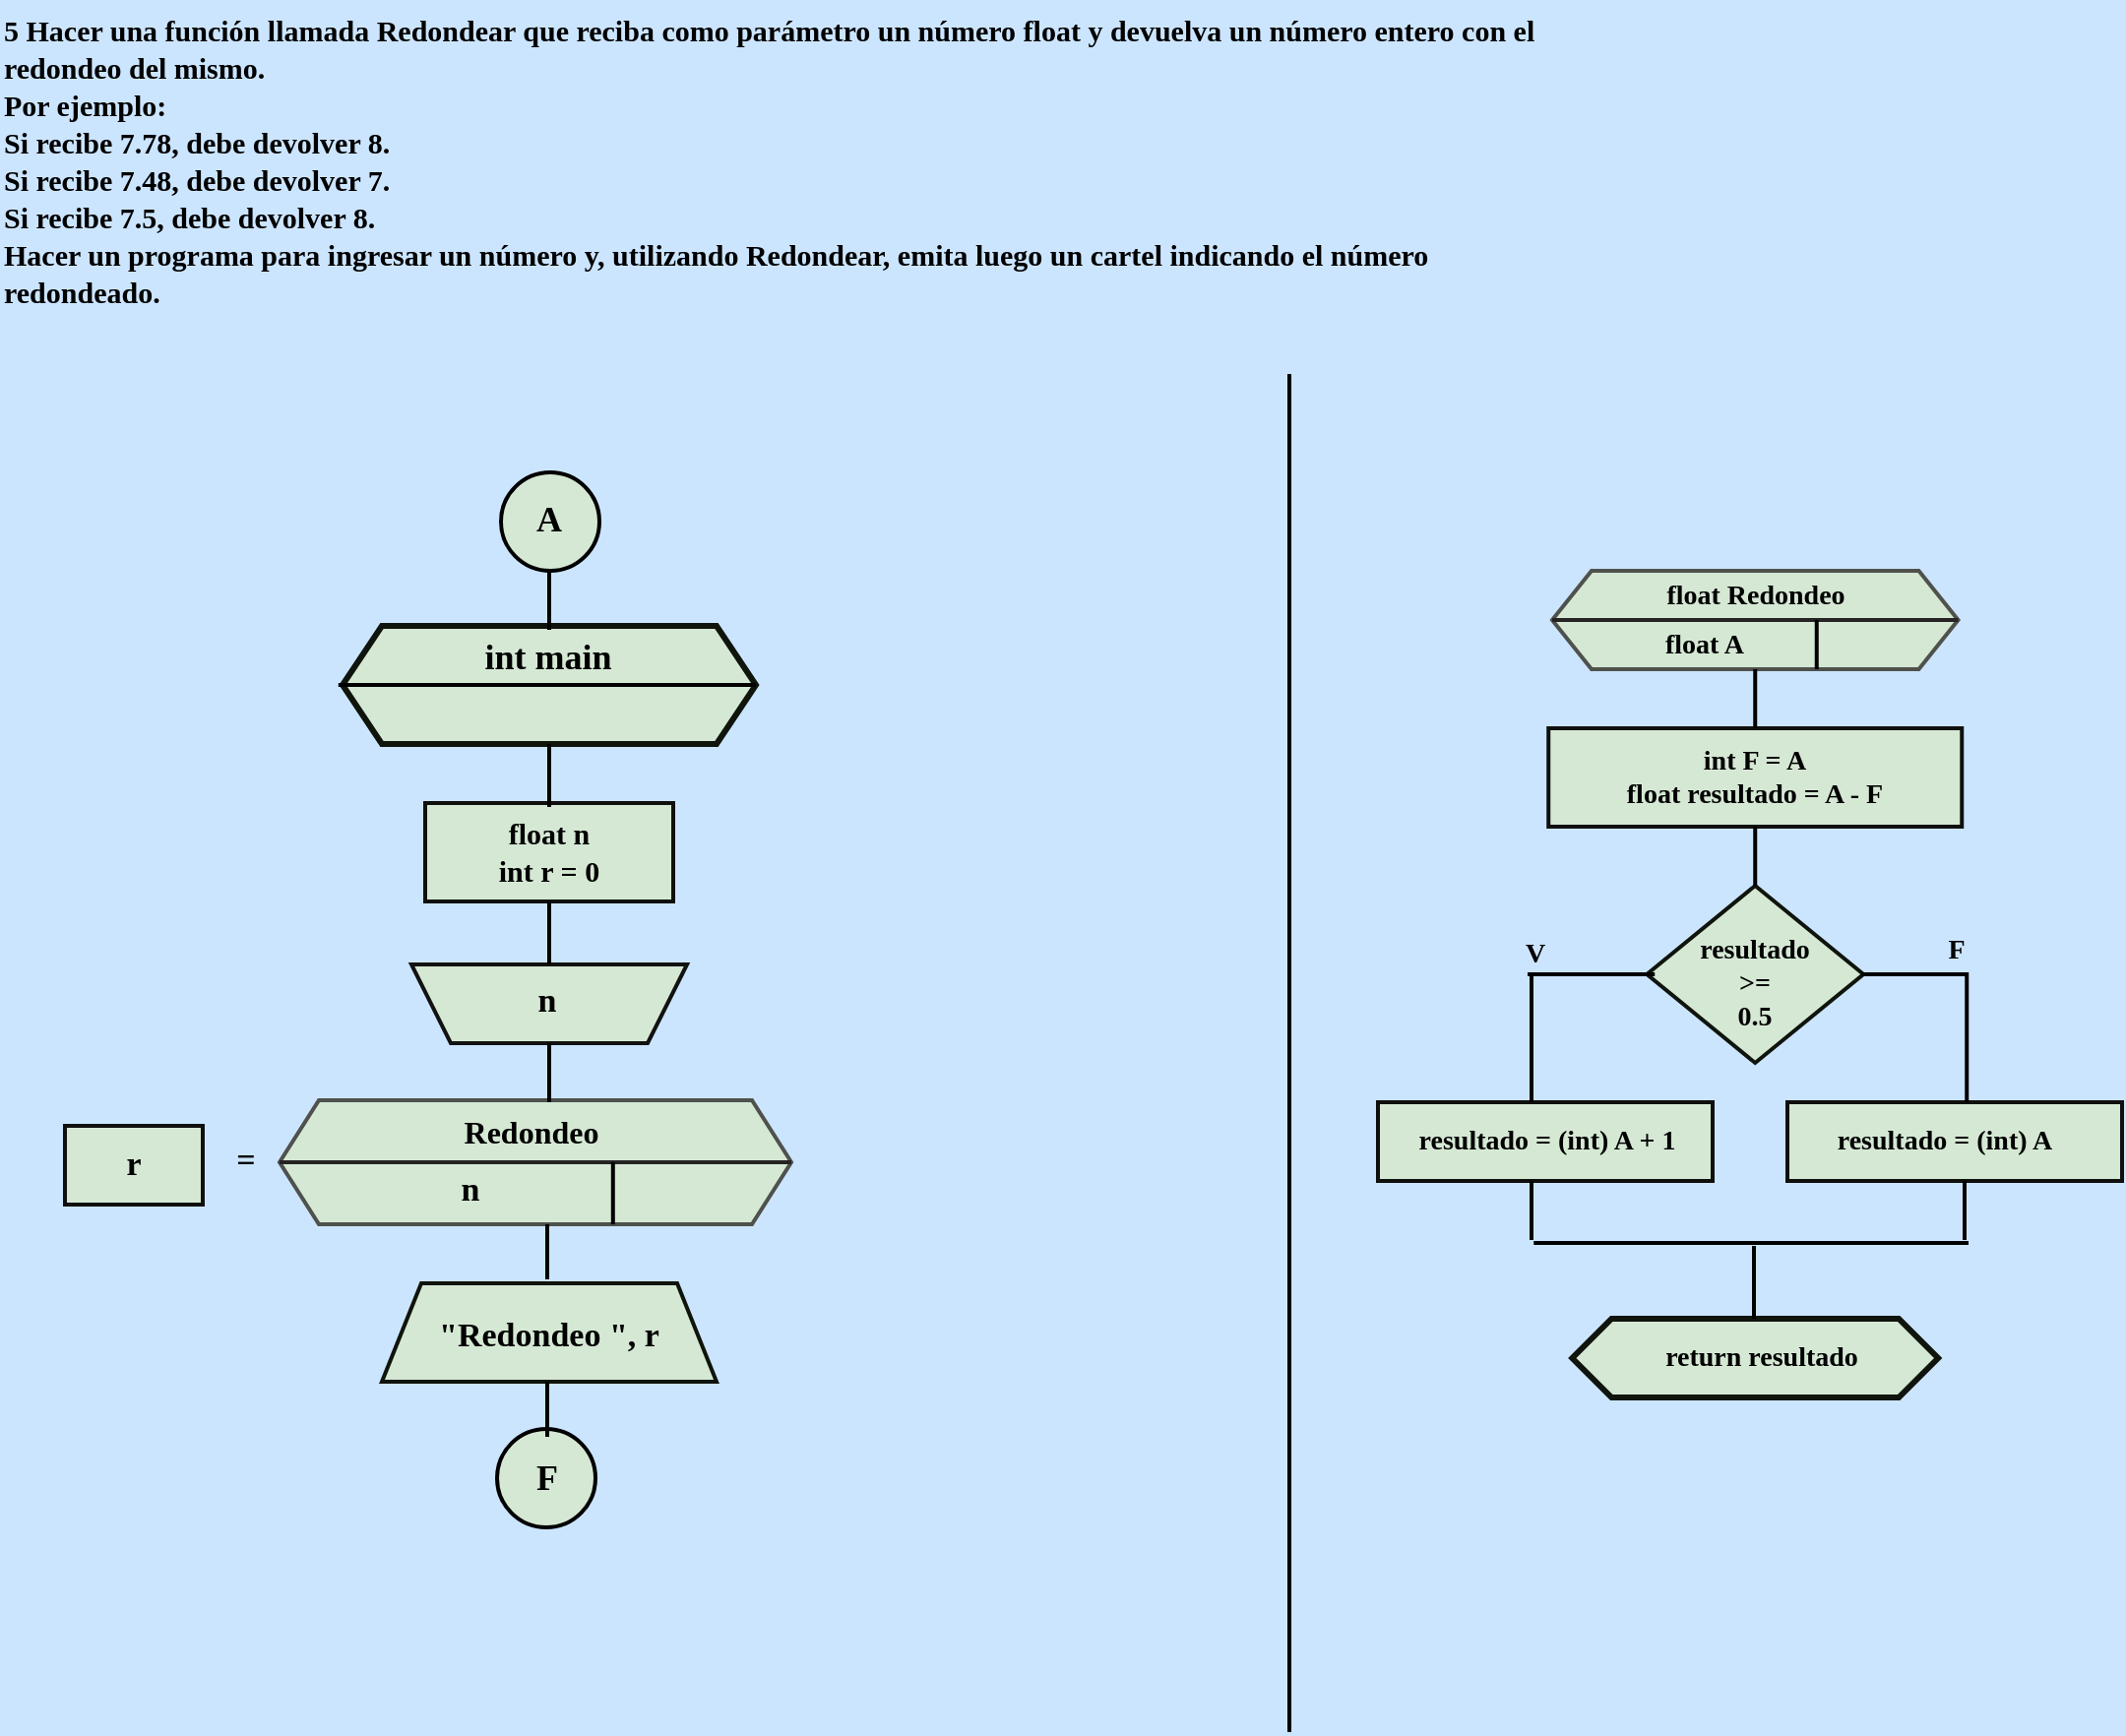 <mxfile version="24.4.8" type="device">
  <diagram name="Página-1" id="BdjS43Feo9-oXrzBICSS">
    <mxGraphModel dx="1420" dy="830" grid="1" gridSize="10" guides="1" tooltips="1" connect="1" arrows="1" fold="1" page="1" pageScale="1" pageWidth="827" pageHeight="1169" background="#CCE5FF" math="0" shadow="0">
      <root>
        <mxCell id="0" />
        <mxCell id="1" parent="0" />
        <mxCell id="-SXecstMaV4YXtNtMgRF-1" value="&lt;b style=&quot;font-size: 15px;&quot;&gt;&lt;font style=&quot;font-size: 15px;&quot; color=&quot;#000000&quot; face=&quot;Comic Sans MS&quot;&gt;5 Hacer una función llamada Redondear que reciba como parámetro un número float y devuelva un número entero con el redondeo del mismo.&lt;br&gt;Por ejemplo:&lt;br&gt;Si recibe 7.78, debe devolver 8.&lt;br&gt;Si recibe 7.48, debe devolver 7.&lt;br&gt;Si recibe 7.5, debe devolver 8.&lt;br&gt;Hacer un programa para ingresar un número y, utilizando Redondear, emita luego un cartel indicando el número redondeado.&lt;/font&gt;&lt;/b&gt;" style="text;whiteSpace=wrap;html=1;fontFamily=Architects Daughter;fontSource=https%3A%2F%2Ffonts.googleapis.com%2Fcss%3Ffamily%3DArchitects%2BDaughter;" vertex="1" parent="1">
          <mxGeometry x="30" y="10" width="790" height="170" as="geometry" />
        </mxCell>
        <mxCell id="-SXecstMaV4YXtNtMgRF-6" value="" style="line;strokeWidth=2;direction=south;html=1;hachureGap=4;fontFamily=Architects Daughter;fontSource=https://fonts.googleapis.com/css?family=Architects+Daughter;strokeColor=#000000;" vertex="1" parent="1">
          <mxGeometry x="680" y="200" width="10" height="690" as="geometry" />
        </mxCell>
        <mxCell id="-SXecstMaV4YXtNtMgRF-50" value="" style="group;aspect=fixed;" vertex="1" connectable="0" parent="1">
          <mxGeometry x="730" y="300" width="378" height="420" as="geometry" />
        </mxCell>
        <mxCell id="-SXecstMaV4YXtNtMgRF-12" value="" style="group;aspect=fixed;" vertex="1" connectable="0" parent="-SXecstMaV4YXtNtMgRF-50">
          <mxGeometry x="88.5" width="206.246" height="49.999" as="geometry" />
        </mxCell>
        <mxCell id="-SXecstMaV4YXtNtMgRF-3" value="" style="shape=hexagon;perimeter=hexagonPerimeter2;whiteSpace=wrap;html=1;fixedSize=1;rounded=0;labelBackgroundColor=none;strokeColor=#4f514d;strokeWidth=2;align=center;verticalAlign=middle;fontFamily=Helvetica;fontSize=12;fillColor=#d5e8d4;aspect=fixed;container=0;" vertex="1" parent="-SXecstMaV4YXtNtMgRF-12">
          <mxGeometry width="206.246" height="49.999" as="geometry" />
        </mxCell>
        <mxCell id="-SXecstMaV4YXtNtMgRF-4" value="" style="line;strokeWidth=2;html=1;rounded=0;labelBackgroundColor=none;align=center;verticalAlign=middle;fontFamily=Helvetica;fontSize=12;strokeColor=#252323;aspect=fixed;container=0;" vertex="1" parent="-SXecstMaV4YXtNtMgRF-12">
          <mxGeometry y="18.75" width="206.246" height="12.5" as="geometry" />
        </mxCell>
        <mxCell id="-SXecstMaV4YXtNtMgRF-5" value="" style="line;strokeWidth=2;direction=south;html=1;rounded=0;labelBackgroundColor=none;strokeColor=#000000;align=center;verticalAlign=middle;fontFamily=Helvetica;fontSize=12;fontColor=default;fillColor=#d5e8d4;aspect=fixed;container=0;" vertex="1" parent="-SXecstMaV4YXtNtMgRF-12">
          <mxGeometry x="131.25" y="25" width="6.25" height="24.999" as="geometry" />
        </mxCell>
        <mxCell id="-SXecstMaV4YXtNtMgRF-7" value="&lt;b style=&quot;&quot;&gt;&lt;font face=&quot;Comic Sans MS&quot; style=&quot;font-size: 14px;&quot; color=&quot;#000000&quot;&gt;float Redondeo&lt;/font&gt;&lt;/b&gt;" style="text;strokeColor=none;align=center;fillColor=none;html=1;verticalAlign=middle;whiteSpace=wrap;rounded=0;fontFamily=Architects Daughter;fontSource=https%3A%2F%2Ffonts.googleapis.com%2Fcss%3Ffamily%3DArchitects%2BDaughter;fontSize=13;aspect=fixed;container=0;" vertex="1" parent="-SXecstMaV4YXtNtMgRF-12">
          <mxGeometry x="45.13" y="3" width="116" height="20" as="geometry" />
        </mxCell>
        <mxCell id="-SXecstMaV4YXtNtMgRF-8" value="&lt;b&gt;&lt;font color=&quot;#000000&quot; style=&quot;font-size: 14px;&quot; face=&quot;Comic Sans MS&quot;&gt;float A&lt;/font&gt;&lt;/b&gt;" style="text;strokeColor=none;align=center;fillColor=none;html=1;verticalAlign=middle;whiteSpace=wrap;rounded=0;fontFamily=Architects Daughter;fontSource=https://fonts.googleapis.com/css?family=Architects+Daughter;aspect=fixed;container=0;" vertex="1" parent="-SXecstMaV4YXtNtMgRF-12">
          <mxGeometry x="32" y="28" width="90" height="20" as="geometry" />
        </mxCell>
        <mxCell id="-SXecstMaV4YXtNtMgRF-15" value="" style="group" vertex="1" connectable="0" parent="-SXecstMaV4YXtNtMgRF-50">
          <mxGeometry x="79.12" y="80" width="225" height="50" as="geometry" />
        </mxCell>
        <mxCell id="-SXecstMaV4YXtNtMgRF-13" value="" style="rounded=0;whiteSpace=wrap;html=1;labelBackgroundColor=none;strokeColor=#0f100e;strokeWidth=2;align=center;verticalAlign=middle;fontFamily=Helvetica;fontSize=12;fontColor=default;fillColor=#d5e8d4;aspect=fixed;" vertex="1" parent="-SXecstMaV4YXtNtMgRF-15">
          <mxGeometry x="7.5" width="210" height="50" as="geometry" />
        </mxCell>
        <mxCell id="-SXecstMaV4YXtNtMgRF-14" value="&lt;font face=&quot;Comic Sans MS&quot; color=&quot;#000000&quot;&gt;&lt;span style=&quot;font-size: 14px;&quot;&gt;&lt;b&gt;int F = A&lt;/b&gt;&lt;/span&gt;&lt;/font&gt;&lt;div&gt;&lt;font face=&quot;Comic Sans MS&quot; color=&quot;#000000&quot;&gt;&lt;span style=&quot;font-size: 14px;&quot;&gt;&lt;b&gt;float resultado = A - F&lt;/b&gt;&lt;/span&gt;&lt;/font&gt;&lt;/div&gt;" style="text;strokeColor=none;align=center;fillColor=none;html=1;verticalAlign=middle;whiteSpace=wrap;rounded=0;fontFamily=Architects Daughter;fontSource=https://fonts.googleapis.com/css?family=Architects+Daughter;container=0;aspect=fixed;" vertex="1" parent="-SXecstMaV4YXtNtMgRF-15">
          <mxGeometry width="225" height="50" as="geometry" />
        </mxCell>
        <mxCell id="-SXecstMaV4YXtNtMgRF-41" value="" style="line;strokeWidth=2;direction=south;html=1;hachureGap=4;fontFamily=Architects Daughter;fontSource=https://fonts.googleapis.com/css?family=Architects+Daughter;strokeColor=#000000;" vertex="1" parent="-SXecstMaV4YXtNtMgRF-15">
          <mxGeometry x="107.5" y="-30" width="10" height="30" as="geometry" />
        </mxCell>
        <mxCell id="-SXecstMaV4YXtNtMgRF-18" value="" style="group;aspect=fixed;" vertex="1" connectable="0" parent="-SXecstMaV4YXtNtMgRF-50">
          <mxGeometry x="136.62" y="160" width="110" height="90" as="geometry" />
        </mxCell>
        <mxCell id="-SXecstMaV4YXtNtMgRF-16" value="" style="rhombus;whiteSpace=wrap;html=1;rounded=0;labelBackgroundColor=none;strokeColor=#0F140C;strokeWidth=2;align=center;verticalAlign=middle;fontFamily=Helvetica;fontSize=12;fontColor=default;fillColor=#d5e8d4;" vertex="1" parent="-SXecstMaV4YXtNtMgRF-18">
          <mxGeometry width="110" height="90" as="geometry" />
        </mxCell>
        <mxCell id="-SXecstMaV4YXtNtMgRF-17" value="&lt;font face=&quot;Comic Sans MS&quot; color=&quot;#000000&quot;&gt;&lt;span style=&quot;font-size: 14px;&quot;&gt;&lt;b&gt;resultado&lt;/b&gt;&lt;/span&gt;&lt;/font&gt;&lt;div&gt;&lt;font face=&quot;Comic Sans MS&quot; color=&quot;#000000&quot;&gt;&lt;span style=&quot;font-size: 14px;&quot;&gt;&lt;b&gt;&amp;gt;=&lt;/b&gt;&lt;/span&gt;&lt;/font&gt;&lt;/div&gt;&lt;div&gt;&lt;font face=&quot;Comic Sans MS&quot; color=&quot;#000000&quot;&gt;&lt;span style=&quot;font-size: 14px;&quot;&gt;&lt;b&gt;0.5&lt;/b&gt;&lt;/span&gt;&lt;/font&gt;&lt;/div&gt;" style="text;strokeColor=none;align=center;fillColor=none;html=1;verticalAlign=middle;whiteSpace=wrap;rounded=0;fontFamily=Architects Daughter;fontSource=https://fonts.googleapis.com/css?family=Architects+Daughter;container=0;" vertex="1" parent="-SXecstMaV4YXtNtMgRF-18">
          <mxGeometry x="8" y="20" width="93" height="60" as="geometry" />
        </mxCell>
        <mxCell id="-SXecstMaV4YXtNtMgRF-26" value="" style="group;aspect=fixed;" vertex="1" connectable="0" parent="-SXecstMaV4YXtNtMgRF-50">
          <mxGeometry y="270" width="171" height="40" as="geometry" />
        </mxCell>
        <mxCell id="-SXecstMaV4YXtNtMgRF-21" value="" style="rounded=0;whiteSpace=wrap;html=1;labelBackgroundColor=none;strokeColor=#0f100e;strokeWidth=2;align=center;verticalAlign=middle;fontFamily=Helvetica;fontSize=12;fontColor=default;fillColor=#d5e8d4;aspect=fixed;" vertex="1" parent="-SXecstMaV4YXtNtMgRF-26">
          <mxGeometry width="170" height="40" as="geometry" />
        </mxCell>
        <mxCell id="-SXecstMaV4YXtNtMgRF-23" value="&lt;b&gt;&lt;font color=&quot;#000000&quot; style=&quot;font-size: 14px;&quot; face=&quot;Comic Sans MS&quot;&gt;resultado = (int) A + 1&lt;/font&gt;&lt;/b&gt;" style="text;strokeColor=none;align=center;fillColor=none;html=1;verticalAlign=middle;whiteSpace=wrap;rounded=0;fontFamily=Architects Daughter;fontSource=https://fonts.googleapis.com/css?family=Architects+Daughter;container=0;aspect=fixed;" vertex="1" parent="-SXecstMaV4YXtNtMgRF-26">
          <mxGeometry x="1" y="5" width="170" height="30" as="geometry" />
        </mxCell>
        <mxCell id="-SXecstMaV4YXtNtMgRF-28" value="" style="group;aspect=fixed;" vertex="1" connectable="0" parent="-SXecstMaV4YXtNtMgRF-50">
          <mxGeometry x="208" y="270" width="170" height="40" as="geometry" />
        </mxCell>
        <mxCell id="-SXecstMaV4YXtNtMgRF-25" value="" style="rounded=0;whiteSpace=wrap;html=1;labelBackgroundColor=none;strokeColor=#0f100e;strokeWidth=2;align=center;verticalAlign=middle;fontFamily=Helvetica;fontSize=12;fontColor=default;fillColor=#d5e8d4;" vertex="1" parent="-SXecstMaV4YXtNtMgRF-28">
          <mxGeometry width="170" height="40" as="geometry" />
        </mxCell>
        <mxCell id="-SXecstMaV4YXtNtMgRF-27" value="&lt;font face=&quot;Comic Sans MS&quot; color=&quot;#000000&quot;&gt;&lt;span style=&quot;font-size: 14px;&quot;&gt;&lt;b&gt;resultado = (int) A&lt;/b&gt;&lt;/span&gt;&lt;/font&gt;" style="text;strokeColor=none;align=center;fillColor=none;html=1;verticalAlign=middle;whiteSpace=wrap;rounded=0;fontFamily=Architects Daughter;fontSource=https://fonts.googleapis.com/css?family=Architects+Daughter;container=0;" vertex="1" parent="-SXecstMaV4YXtNtMgRF-28">
          <mxGeometry width="160" height="40" as="geometry" />
        </mxCell>
        <mxCell id="-SXecstMaV4YXtNtMgRF-31" value="" style="group;aspect=fixed;" vertex="1" connectable="0" parent="-SXecstMaV4YXtNtMgRF-50">
          <mxGeometry x="98.68" y="380" width="185.88" height="40" as="geometry" />
        </mxCell>
        <mxCell id="-SXecstMaV4YXtNtMgRF-29" value="" style="shape=hexagon;perimeter=hexagonPerimeter2;whiteSpace=wrap;html=1;fixedSize=1;rounded=0;labelBackgroundColor=none;strokeColor=#0F140C;strokeWidth=3;align=center;verticalAlign=middle;fontFamily=Helvetica;fontSize=12;fontColor=default;fillColor=#d5e8d4;" vertex="1" parent="-SXecstMaV4YXtNtMgRF-31">
          <mxGeometry width="185.88" height="40" as="geometry" />
        </mxCell>
        <mxCell id="-SXecstMaV4YXtNtMgRF-30" value="&lt;font face=&quot;Comic Sans MS&quot; color=&quot;#000000&quot;&gt;&lt;span style=&quot;font-size: 14px;&quot;&gt;&lt;b&gt;return resultado&lt;/b&gt;&lt;/span&gt;&lt;/font&gt;" style="text;strokeColor=none;align=center;fillColor=none;html=1;verticalAlign=middle;whiteSpace=wrap;rounded=0;fontFamily=Architects Daughter;fontSource=https://fonts.googleapis.com/css?family=Architects+Daughter;container=0;aspect=fixed;" vertex="1" parent="-SXecstMaV4YXtNtMgRF-31">
          <mxGeometry x="10.94" y="5" width="170" height="30" as="geometry" />
        </mxCell>
        <mxCell id="-SXecstMaV4YXtNtMgRF-45" value="" style="line;strokeWidth=2;direction=south;html=1;hachureGap=4;fontFamily=Architects Daughter;fontSource=https://fonts.googleapis.com/css?family=Architects+Daughter;strokeColor=#000000;" vertex="1" parent="-SXecstMaV4YXtNtMgRF-31">
          <mxGeometry x="87.32" y="-37" width="10" height="37" as="geometry" />
        </mxCell>
        <mxCell id="-SXecstMaV4YXtNtMgRF-34" value="" style="line;strokeWidth=2;html=1;perimeter=backbonePerimeter;points=[];outlineConnect=0;hachureGap=4;fontFamily=Architects Daughter;fontSource=https://fonts.googleapis.com/css?family=Architects+Daughter;strokeColor=#000000;" vertex="1" parent="-SXecstMaV4YXtNtMgRF-50">
          <mxGeometry x="245.62" y="200" width="53.38" height="10" as="geometry" />
        </mxCell>
        <mxCell id="-SXecstMaV4YXtNtMgRF-35" value="" style="line;strokeWidth=2;html=1;perimeter=backbonePerimeter;points=[];outlineConnect=0;hachureGap=4;fontFamily=Architects Daughter;fontSource=https://fonts.googleapis.com/css?family=Architects+Daughter;strokeColor=#000000;" vertex="1" parent="-SXecstMaV4YXtNtMgRF-50">
          <mxGeometry x="79.12" y="336.5" width="220.88" height="10" as="geometry" />
        </mxCell>
        <mxCell id="-SXecstMaV4YXtNtMgRF-36" value="" style="line;strokeWidth=2;html=1;perimeter=backbonePerimeter;points=[];outlineConnect=0;hachureGap=4;fontFamily=Architects Daughter;fontSource=https://fonts.googleapis.com/css?family=Architects+Daughter;strokeColor=#000000;" vertex="1" parent="-SXecstMaV4YXtNtMgRF-50">
          <mxGeometry x="76" y="200" width="64.62" height="10" as="geometry" />
        </mxCell>
        <mxCell id="-SXecstMaV4YXtNtMgRF-39" value="" style="line;strokeWidth=2;direction=south;html=1;hachureGap=4;fontFamily=Architects Daughter;fontSource=https://fonts.googleapis.com/css?family=Architects+Daughter;strokeColor=#000000;" vertex="1" parent="-SXecstMaV4YXtNtMgRF-50">
          <mxGeometry x="73" y="206" width="10" height="64" as="geometry" />
        </mxCell>
        <mxCell id="-SXecstMaV4YXtNtMgRF-40" value="" style="line;strokeWidth=2;direction=south;html=1;hachureGap=4;fontFamily=Architects Daughter;fontSource=https://fonts.googleapis.com/css?family=Architects+Daughter;strokeColor=#000000;" vertex="1" parent="-SXecstMaV4YXtNtMgRF-50">
          <mxGeometry x="186.62" y="130" width="10" height="30" as="geometry" />
        </mxCell>
        <mxCell id="-SXecstMaV4YXtNtMgRF-42" value="" style="line;strokeWidth=2;direction=south;html=1;hachureGap=4;fontFamily=Architects Daughter;fontSource=https://fonts.googleapis.com/css?family=Architects+Daughter;strokeColor=#000000;" vertex="1" parent="-SXecstMaV4YXtNtMgRF-50">
          <mxGeometry x="294.12" y="204" width="10" height="66" as="geometry" />
        </mxCell>
        <mxCell id="-SXecstMaV4YXtNtMgRF-43" value="" style="line;strokeWidth=2;direction=south;html=1;hachureGap=4;fontFamily=Architects Daughter;fontSource=https://fonts.googleapis.com/css?family=Architects+Daughter;strokeColor=#000000;" vertex="1" parent="-SXecstMaV4YXtNtMgRF-50">
          <mxGeometry x="293" y="310" width="10" height="30" as="geometry" />
        </mxCell>
        <mxCell id="-SXecstMaV4YXtNtMgRF-44" value="" style="line;strokeWidth=2;direction=south;html=1;hachureGap=4;fontFamily=Architects Daughter;fontSource=https://fonts.googleapis.com/css?family=Architects+Daughter;strokeColor=#000000;" vertex="1" parent="-SXecstMaV4YXtNtMgRF-50">
          <mxGeometry x="73" y="310" width="10" height="30" as="geometry" />
        </mxCell>
        <mxCell id="-SXecstMaV4YXtNtMgRF-46" value="&lt;b&gt;&lt;font color=&quot;#000000&quot; style=&quot;font-size: 14px;&quot; face=&quot;Comic Sans MS&quot;&gt;V&lt;/font&gt;&lt;/b&gt;" style="text;strokeColor=none;align=center;fillColor=none;html=1;verticalAlign=middle;whiteSpace=wrap;rounded=0;fontFamily=Architects Daughter;fontSource=https://fonts.googleapis.com/css?family=Architects+Daughter;container=0;" vertex="1" parent="-SXecstMaV4YXtNtMgRF-50">
          <mxGeometry x="59.68" y="188" width="40" height="13.33" as="geometry" />
        </mxCell>
        <mxCell id="-SXecstMaV4YXtNtMgRF-47" value="&lt;b&gt;&lt;font color=&quot;#000000&quot; style=&quot;font-size: 14px;&quot; face=&quot;Comic Sans MS&quot;&gt;F&lt;/font&gt;&lt;/b&gt;" style="text;strokeColor=none;align=center;fillColor=none;html=1;verticalAlign=middle;whiteSpace=wrap;rounded=0;fontFamily=Architects Daughter;fontSource=https://fonts.googleapis.com/css?family=Architects+Daughter;container=0;" vertex="1" parent="-SXecstMaV4YXtNtMgRF-50">
          <mxGeometry x="274" y="186.67" width="40" height="13.33" as="geometry" />
        </mxCell>
        <mxCell id="-SXecstMaV4YXtNtMgRF-91" value="" style="group;aspect=fixed;" vertex="1" connectable="0" parent="1">
          <mxGeometry x="63" y="250" width="369" height="536" as="geometry" />
        </mxCell>
        <mxCell id="-SXecstMaV4YXtNtMgRF-51" value="" style="group;" vertex="1" connectable="0" parent="-SXecstMaV4YXtNtMgRF-91">
          <mxGeometry x="141" y="78" width="210" height="60" as="geometry" />
        </mxCell>
        <mxCell id="-SXecstMaV4YXtNtMgRF-52" value="" style="shape=hexagon;perimeter=hexagonPerimeter2;whiteSpace=wrap;html=1;fixedSize=1;rounded=0;labelBackgroundColor=none;strokeColor=#0F140C;strokeWidth=3;align=center;verticalAlign=middle;fontFamily=Helvetica;fontSize=12;fontColor=default;fillColor=#d5e8d4;" vertex="1" parent="-SXecstMaV4YXtNtMgRF-51">
          <mxGeometry width="210" height="60" as="geometry" />
        </mxCell>
        <mxCell id="-SXecstMaV4YXtNtMgRF-53" value="" style="endArrow=none;html=1;rounded=0;exitX=-0.01;exitY=0.5;exitDx=0;exitDy=0;exitPerimeter=0;strokeWidth=2;strokeColor=#000000;" edge="1" parent="-SXecstMaV4YXtNtMgRF-51" source="-SXecstMaV4YXtNtMgRF-52">
          <mxGeometry width="50" height="50" relative="1" as="geometry">
            <mxPoint x="94.138" y="37.5" as="sourcePoint" />
            <mxPoint x="210" y="30" as="targetPoint" />
            <Array as="points" />
          </mxGeometry>
        </mxCell>
        <mxCell id="-SXecstMaV4YXtNtMgRF-59" value="&lt;font size=&quot;1&quot; face=&quot;Comic Sans MS&quot; color=&quot;#000000&quot;&gt;&lt;b style=&quot;font-size: 18px;&quot;&gt;int main&lt;/b&gt;&lt;/font&gt;" style="text;strokeColor=none;align=center;fillColor=none;html=1;verticalAlign=middle;whiteSpace=wrap;rounded=0;fontFamily=Architects Daughter;fontSource=https%3A%2F%2Ffonts.googleapis.com%2Fcss%3Ffamily%3DArchitects%2BDaughter;" vertex="1" parent="-SXecstMaV4YXtNtMgRF-51">
          <mxGeometry x="41.5" y="1" width="125" height="30" as="geometry" />
        </mxCell>
        <mxCell id="-SXecstMaV4YXtNtMgRF-62" value="" style="group" vertex="1" connectable="0" parent="-SXecstMaV4YXtNtMgRF-91">
          <mxGeometry x="220.5" width="51" height="50" as="geometry" />
        </mxCell>
        <mxCell id="-SXecstMaV4YXtNtMgRF-54" value="" style="strokeWidth=2;html=1;shape=mxgraph.flowchart.start_2;whiteSpace=wrap;rounded=0;labelBackgroundColor=none;strokeColor=#000000;align=center;verticalAlign=middle;fontFamily=Helvetica;fontSize=12;fontColor=default;fillColor=#d5e8d4;aspect=fixed;" vertex="1" parent="-SXecstMaV4YXtNtMgRF-62">
          <mxGeometry x="1" width="50" height="50" as="geometry" />
        </mxCell>
        <mxCell id="-SXecstMaV4YXtNtMgRF-61" value="&lt;font size=&quot;1&quot; face=&quot;Comic Sans MS&quot; color=&quot;#000000&quot;&gt;&lt;b style=&quot;font-size: 18px;&quot;&gt;A&lt;/b&gt;&lt;/font&gt;" style="text;strokeColor=none;align=center;fillColor=none;html=1;verticalAlign=middle;whiteSpace=wrap;rounded=0;fontFamily=Architects Daughter;fontSource=https://fonts.googleapis.com/css?family=Architects+Daughter;aspect=fixed;" vertex="1" parent="-SXecstMaV4YXtNtMgRF-62">
          <mxGeometry y="9" width="50" height="30" as="geometry" />
        </mxCell>
        <mxCell id="-SXecstMaV4YXtNtMgRF-63" value="" style="group" vertex="1" connectable="0" parent="-SXecstMaV4YXtNtMgRF-91">
          <mxGeometry x="219.5" y="486" width="50" height="50" as="geometry" />
        </mxCell>
        <mxCell id="-SXecstMaV4YXtNtMgRF-55" value="" style="strokeWidth=2;html=1;shape=mxgraph.flowchart.start_2;whiteSpace=wrap;rounded=0;labelBackgroundColor=none;strokeColor=#000000;align=center;verticalAlign=middle;fontFamily=Helvetica;fontSize=12;fontColor=default;fillColor=#d5e8d4;aspect=fixed;" vertex="1" parent="-SXecstMaV4YXtNtMgRF-63">
          <mxGeometry width="50" height="50" as="geometry" />
        </mxCell>
        <mxCell id="-SXecstMaV4YXtNtMgRF-60" value="&lt;font size=&quot;1&quot; face=&quot;Comic Sans MS&quot; color=&quot;#000000&quot;&gt;&lt;b style=&quot;font-size: 18px;&quot;&gt;F&lt;/b&gt;&lt;/font&gt;" style="text;strokeColor=none;align=center;fillColor=none;html=1;verticalAlign=middle;whiteSpace=wrap;rounded=0;fontFamily=Architects Daughter;fontSource=https://fonts.googleapis.com/css?family=Architects+Daughter;aspect=fixed;" vertex="1" parent="-SXecstMaV4YXtNtMgRF-63">
          <mxGeometry y="10" width="50" height="30" as="geometry" />
        </mxCell>
        <mxCell id="-SXecstMaV4YXtNtMgRF-66" value="" style="group" vertex="1" connectable="0" parent="-SXecstMaV4YXtNtMgRF-91">
          <mxGeometry x="183" y="168" width="126" height="50" as="geometry" />
        </mxCell>
        <mxCell id="-SXecstMaV4YXtNtMgRF-64" value="" style="rounded=0;whiteSpace=wrap;html=1;labelBackgroundColor=none;strokeColor=#0f100e;strokeWidth=2;align=center;verticalAlign=middle;fontFamily=Helvetica;fontSize=12;fontColor=default;fillColor=#d5e8d4;aspect=fixed;" vertex="1" parent="-SXecstMaV4YXtNtMgRF-66">
          <mxGeometry width="126" height="50" as="geometry" />
        </mxCell>
        <mxCell id="-SXecstMaV4YXtNtMgRF-65" value="&lt;font face=&quot;Comic Sans MS&quot; color=&quot;#000000&quot;&gt;&lt;span style=&quot;font-size: 15px;&quot;&gt;&lt;b&gt;float n&lt;/b&gt;&lt;/span&gt;&lt;/font&gt;&lt;div&gt;&lt;font face=&quot;Comic Sans MS&quot; color=&quot;#000000&quot;&gt;&lt;span style=&quot;font-size: 15px;&quot;&gt;&lt;b&gt;int r = 0&lt;/b&gt;&lt;/span&gt;&lt;/font&gt;&lt;/div&gt;" style="text;strokeColor=none;align=center;fillColor=none;html=1;verticalAlign=middle;whiteSpace=wrap;rounded=0;fontFamily=Architects Daughter;fontSource=https://fonts.googleapis.com/css?family=Architects+Daughter;aspect=fixed;" vertex="1" parent="-SXecstMaV4YXtNtMgRF-66">
          <mxGeometry x="8" width="110" height="50" as="geometry" />
        </mxCell>
        <mxCell id="-SXecstMaV4YXtNtMgRF-69" value="" style="group;aspect=fixed;" vertex="1" connectable="0" parent="-SXecstMaV4YXtNtMgRF-91">
          <mxGeometry x="176" y="250" width="140" height="40" as="geometry" />
        </mxCell>
        <mxCell id="-SXecstMaV4YXtNtMgRF-67" value="" style="shape=trapezoid;perimeter=trapezoidPerimeter;whiteSpace=wrap;html=1;fixedSize=1;rounded=0;labelBackgroundColor=none;strokeColor=#121211;strokeWidth=2;align=center;verticalAlign=middle;fontFamily=Helvetica;fontSize=12;fontColor=default;fillColor=#d5e8d4;direction=west;container=0;aspect=fixed;" vertex="1" parent="-SXecstMaV4YXtNtMgRF-69">
          <mxGeometry width="140" height="40" as="geometry">
            <mxRectangle x="-1020" y="-650" width="50" height="40" as="alternateBounds" />
          </mxGeometry>
        </mxCell>
        <mxCell id="-SXecstMaV4YXtNtMgRF-68" value="&lt;font size=&quot;1&quot; face=&quot;Comic Sans MS&quot; color=&quot;#000000&quot;&gt;&lt;b style=&quot;font-size: 17px;&quot;&gt;n&lt;/b&gt;&lt;/font&gt;" style="text;strokeColor=none;align=center;fillColor=none;html=1;verticalAlign=middle;whiteSpace=wrap;rounded=0;fontFamily=Architects Daughter;fontSource=https://fonts.googleapis.com/css?family=Architects+Daughter;aspect=fixed;container=0;" vertex="1" parent="-SXecstMaV4YXtNtMgRF-69">
          <mxGeometry x="38.5" y="5" width="60" height="27.27" as="geometry" />
        </mxCell>
        <mxCell id="-SXecstMaV4YXtNtMgRF-70" value="" style="group;aspect=fixed;" vertex="1" connectable="0" parent="-SXecstMaV4YXtNtMgRF-91">
          <mxGeometry x="109" y="319" width="260" height="63.03" as="geometry" />
        </mxCell>
        <mxCell id="-SXecstMaV4YXtNtMgRF-71" value="" style="shape=hexagon;perimeter=hexagonPerimeter2;whiteSpace=wrap;html=1;fixedSize=1;rounded=0;labelBackgroundColor=none;strokeColor=#4f514d;strokeWidth=2;align=center;verticalAlign=middle;fontFamily=Helvetica;fontSize=12;fillColor=#d5e8d4;aspect=fixed;" vertex="1" parent="-SXecstMaV4YXtNtMgRF-70">
          <mxGeometry width="259.995" height="63.029" as="geometry" />
        </mxCell>
        <mxCell id="-SXecstMaV4YXtNtMgRF-72" value="" style="line;strokeWidth=2;html=1;rounded=0;labelBackgroundColor=none;align=center;verticalAlign=middle;fontFamily=Helvetica;fontSize=12;strokeColor=#252323;aspect=fixed;" vertex="1" parent="-SXecstMaV4YXtNtMgRF-70">
          <mxGeometry y="23.636" width="259.995" height="15.757" as="geometry" />
        </mxCell>
        <mxCell id="-SXecstMaV4YXtNtMgRF-73" value="" style="line;strokeWidth=2;direction=south;html=1;rounded=0;labelBackgroundColor=none;strokeColor=#000000;align=center;verticalAlign=middle;fontFamily=Helvetica;fontSize=12;fontColor=default;fillColor=#d5e8d4;aspect=fixed;" vertex="1" parent="-SXecstMaV4YXtNtMgRF-70">
          <mxGeometry x="165.455" y="31.515" width="7.879" height="31.515" as="geometry" />
        </mxCell>
        <mxCell id="-SXecstMaV4YXtNtMgRF-74" value="&lt;font size=&quot;1&quot; face=&quot;Comic Sans MS&quot; color=&quot;#000000&quot;&gt;&lt;b style=&quot;font-size: 16px;&quot;&gt;Redondeo&lt;/b&gt;&lt;/font&gt;" style="text;strokeColor=none;align=center;fillColor=none;html=1;verticalAlign=middle;whiteSpace=wrap;rounded=0;fontFamily=Architects Daughter;fontSource=https://fonts.googleapis.com/css?family=Architects+Daughter;container=0;" vertex="1" parent="-SXecstMaV4YXtNtMgRF-70">
          <mxGeometry x="73" y="1" width="110" height="30" as="geometry" />
        </mxCell>
        <mxCell id="-SXecstMaV4YXtNtMgRF-75" value="&lt;font size=&quot;1&quot; face=&quot;Comic Sans MS&quot; color=&quot;#000000&quot;&gt;&lt;b style=&quot;font-size: 17px;&quot;&gt;n&lt;/b&gt;&lt;/font&gt;" style="text;strokeColor=none;align=center;fillColor=none;html=1;verticalAlign=middle;whiteSpace=wrap;rounded=0;fontFamily=Architects Daughter;fontSource=https://fonts.googleapis.com/css?family=Architects+Daughter;container=0;" vertex="1" parent="-SXecstMaV4YXtNtMgRF-70">
          <mxGeometry x="72" y="31" width="50" height="30" as="geometry" />
        </mxCell>
        <mxCell id="-SXecstMaV4YXtNtMgRF-78" value="" style="group;aspect=fixed;" vertex="1" connectable="0" parent="-SXecstMaV4YXtNtMgRF-91">
          <mxGeometry y="332" width="70" height="40" as="geometry" />
        </mxCell>
        <mxCell id="-SXecstMaV4YXtNtMgRF-76" value="" style="rounded=0;whiteSpace=wrap;html=1;labelBackgroundColor=none;strokeColor=#0f100e;strokeWidth=2;align=center;verticalAlign=middle;fontFamily=Helvetica;fontSize=12;fontColor=default;fillColor=#d5e8d4;" vertex="1" parent="-SXecstMaV4YXtNtMgRF-78">
          <mxGeometry width="70" height="40" as="geometry" />
        </mxCell>
        <mxCell id="-SXecstMaV4YXtNtMgRF-77" value="&lt;font size=&quot;1&quot; face=&quot;Comic Sans MS&quot; color=&quot;#000000&quot;&gt;&lt;b style=&quot;font-size: 17px;&quot;&gt;r&lt;/b&gt;&lt;/font&gt;" style="text;strokeColor=none;align=center;fillColor=none;html=1;verticalAlign=middle;whiteSpace=wrap;rounded=0;fontFamily=Architects Daughter;fontSource=https://fonts.googleapis.com/css?family=Architects+Daughter;container=0;" vertex="1" parent="-SXecstMaV4YXtNtMgRF-78">
          <mxGeometry x="10" y="5" width="50" height="30" as="geometry" />
        </mxCell>
        <mxCell id="-SXecstMaV4YXtNtMgRF-79" value="&lt;font size=&quot;1&quot; face=&quot;Comic Sans MS&quot; color=&quot;#000000&quot;&gt;&lt;b style=&quot;font-size: 17px;&quot;&gt;=&lt;/b&gt;&lt;/font&gt;" style="text;strokeColor=none;align=center;fillColor=none;html=1;verticalAlign=middle;whiteSpace=wrap;rounded=0;fontFamily=Architects Daughter;fontSource=https://fonts.googleapis.com/css?family=Architects+Daughter;container=0;" vertex="1" parent="-SXecstMaV4YXtNtMgRF-91">
          <mxGeometry x="67" y="335" width="50" height="30" as="geometry" />
        </mxCell>
        <mxCell id="-SXecstMaV4YXtNtMgRF-82" value="" style="group;aspect=fixed;" vertex="1" connectable="0" parent="-SXecstMaV4YXtNtMgRF-91">
          <mxGeometry x="161" y="412" width="170" height="50" as="geometry" />
        </mxCell>
        <mxCell id="-SXecstMaV4YXtNtMgRF-80" value="" style="shape=trapezoid;perimeter=trapezoidPerimeter;whiteSpace=wrap;html=1;fixedSize=1;rounded=0;labelBackgroundColor=none;strokeColor=#0F140C;strokeWidth=2;align=center;verticalAlign=middle;fontFamily=Helvetica;fontSize=12;fontColor=default;fillColor=#d5e8d4;aspect=fixed;" vertex="1" parent="-SXecstMaV4YXtNtMgRF-82">
          <mxGeometry width="170" height="50" as="geometry" />
        </mxCell>
        <mxCell id="-SXecstMaV4YXtNtMgRF-81" value="&lt;font size=&quot;1&quot; face=&quot;Comic Sans MS&quot; color=&quot;#000000&quot;&gt;&lt;b style=&quot;font-size: 17px;&quot;&gt;&quot;Redondeo &quot;, r&lt;/b&gt;&lt;/font&gt;" style="text;strokeColor=none;align=center;fillColor=none;html=1;verticalAlign=middle;whiteSpace=wrap;rounded=0;fontFamily=Architects Daughter;fontSource=https://fonts.googleapis.com/css?family=Architects+Daughter;container=0;aspect=fixed;" vertex="1" parent="-SXecstMaV4YXtNtMgRF-82">
          <mxGeometry x="20" y="7" width="130" height="40" as="geometry" />
        </mxCell>
        <mxCell id="-SXecstMaV4YXtNtMgRF-84" value="" style="line;strokeWidth=2;direction=south;html=1;hachureGap=4;fontFamily=Architects Daughter;fontSource=https://fonts.googleapis.com/css?family=Architects+Daughter;strokeColor=#000000;" vertex="1" parent="-SXecstMaV4YXtNtMgRF-91">
          <mxGeometry x="241" y="138" width="10" height="32" as="geometry" />
        </mxCell>
        <mxCell id="-SXecstMaV4YXtNtMgRF-85" value="" style="line;strokeWidth=2;direction=south;html=1;hachureGap=4;fontFamily=Architects Daughter;fontSource=https://fonts.googleapis.com/css?family=Architects+Daughter;strokeColor=#000000;" vertex="1" parent="-SXecstMaV4YXtNtMgRF-91">
          <mxGeometry x="241" y="218" width="10" height="32" as="geometry" />
        </mxCell>
        <mxCell id="-SXecstMaV4YXtNtMgRF-86" value="" style="line;strokeWidth=2;direction=south;html=1;hachureGap=4;fontFamily=Architects Daughter;fontSource=https://fonts.googleapis.com/css?family=Architects+Daughter;strokeColor=#000000;" vertex="1" parent="-SXecstMaV4YXtNtMgRF-91">
          <mxGeometry x="241" y="50" width="10" height="30" as="geometry" />
        </mxCell>
        <mxCell id="-SXecstMaV4YXtNtMgRF-87" value="" style="line;strokeWidth=2;direction=south;html=1;hachureGap=4;fontFamily=Architects Daughter;fontSource=https://fonts.googleapis.com/css?family=Architects+Daughter;strokeColor=#000000;" vertex="1" parent="-SXecstMaV4YXtNtMgRF-91">
          <mxGeometry x="241" y="290" width="10" height="30" as="geometry" />
        </mxCell>
        <mxCell id="-SXecstMaV4YXtNtMgRF-89" value="" style="line;strokeWidth=2;direction=south;html=1;hachureGap=4;fontFamily=Architects Daughter;fontSource=https://fonts.googleapis.com/css?family=Architects+Daughter;strokeColor=#000000;" vertex="1" parent="-SXecstMaV4YXtNtMgRF-91">
          <mxGeometry x="240" y="382" width="10" height="28" as="geometry" />
        </mxCell>
        <mxCell id="-SXecstMaV4YXtNtMgRF-90" value="" style="line;strokeWidth=2;direction=south;html=1;hachureGap=4;fontFamily=Architects Daughter;fontSource=https://fonts.googleapis.com/css?family=Architects+Daughter;strokeColor=#000000;" vertex="1" parent="-SXecstMaV4YXtNtMgRF-91">
          <mxGeometry x="240" y="462" width="10" height="28" as="geometry" />
        </mxCell>
      </root>
    </mxGraphModel>
  </diagram>
</mxfile>
